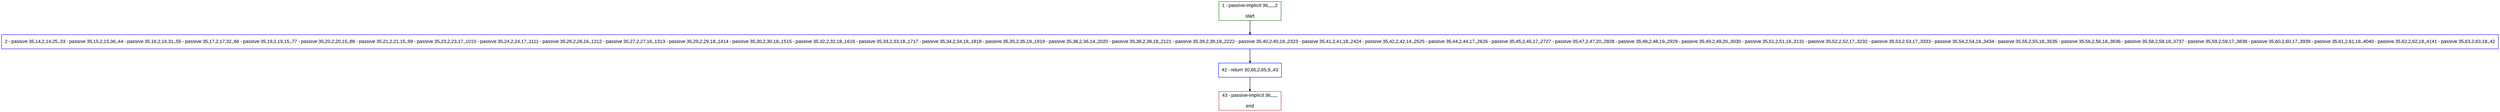 digraph "" {
  graph [bgcolor="white", fillcolor="#FFFFCC", pack="true", packmode="clust", fontname="Arial", label="", fontsize="12", compound="true", style="rounded,filled"];
  node [node_initialized="no", fillcolor="white", fontname="Arial", label="", color="grey", fontsize="12", fixedsize="false", compound="true", shape="rectangle", style="filled"];
  edge [arrowtail="none", lhead="", fontcolor="black", fontname="Arial", label="", color="black", fontsize="12", arrowhead="normal", arrowsize="0.5", compound="true", ltail="", dir="forward"];
  __N1 [fillcolor="#ffffff", label="2 - passive 35,14,2,14,25,,33 - passive 35,15,2,15,36,,44 - passive 35,16,2,16,31,,55 - passive 35,17,2,17,32,,66 - passive 35,19,2,19,15,,77 - passive 35,20,2,20,15,,88 - passive 35,21,2,21,15,,99 - passive 35,23,2,23,17,,1010 - passive 35,24,2,24,17,,1111 - passive 35,26,2,26,16,,1212 - passive 35,27,2,27,16,,1313 - passive 35,29,2,29,18,,1414 - passive 35,30,2,30,18,,1515 - passive 35,32,2,32,18,,1616 - passive 35,33,2,33,18,,1717 - passive 35,34,2,34,18,,1818 - passive 35,35,2,35,18,,1919 - passive 35,36,2,36,14,,2020 - passive 35,38,2,38,18,,2121 - passive 35,39,2,39,18,,2222 - passive 35,40,2,40,18,,2323 - passive 35,41,2,41,18,,2424 - passive 35,42,2,42,14,,2525 - passive 35,44,2,44,17,,2626 - passive 35,45,2,45,17,,2727 - passive 35,47,2,47,20,,2828 - passive 35,48,2,48,19,,2929 - passive 35,49,2,49,20,,3030 - passive 35,51,2,51,18,,3131 - passive 35,52,2,52,17,,3232 - passive 35,53,2,53,17,,3333 - passive 35,54,2,54,18,,3434 - passive 35,55,2,55,18,,3535 - passive 35,56,2,56,18,,3636 - passive 35,58,2,58,18,,3737 - passive 35,59,2,59,17,,3838 - passive 35,60,2,60,17,,3939 - passive 35,61,2,61,18,,4040 - passive 35,62,2,62,18,,4141 - passive 35,63,2,63,18,,42", color="#0000ff", shape="box", style="filled"];
  __N2 [fillcolor="#ffffff", label="1 - passive-implicit 36,,,,,,2\n\nstart", color="#006400", shape="box", style="filled"];
  __N3 [fillcolor="#ffffff", label="42 - return 30,65,2,65,9,,43", color="#0000ff", shape="box", style="filled"];
  __N4 [fillcolor="#ffffff", label="43 - passive-implicit 36,,,,,,\n\nend", color="#a52a2a", shape="box", style="filled"];
  __N2 -> __N1 [arrowtail="none", color="#000000", label="", arrowhead="normal", dir="forward"];
  __N1 -> __N3 [arrowtail="none", color="#000000", label="", arrowhead="normal", dir="forward"];
  __N3 -> __N4 [arrowtail="none", color="#000000", label="", arrowhead="normal", dir="forward"];
}
